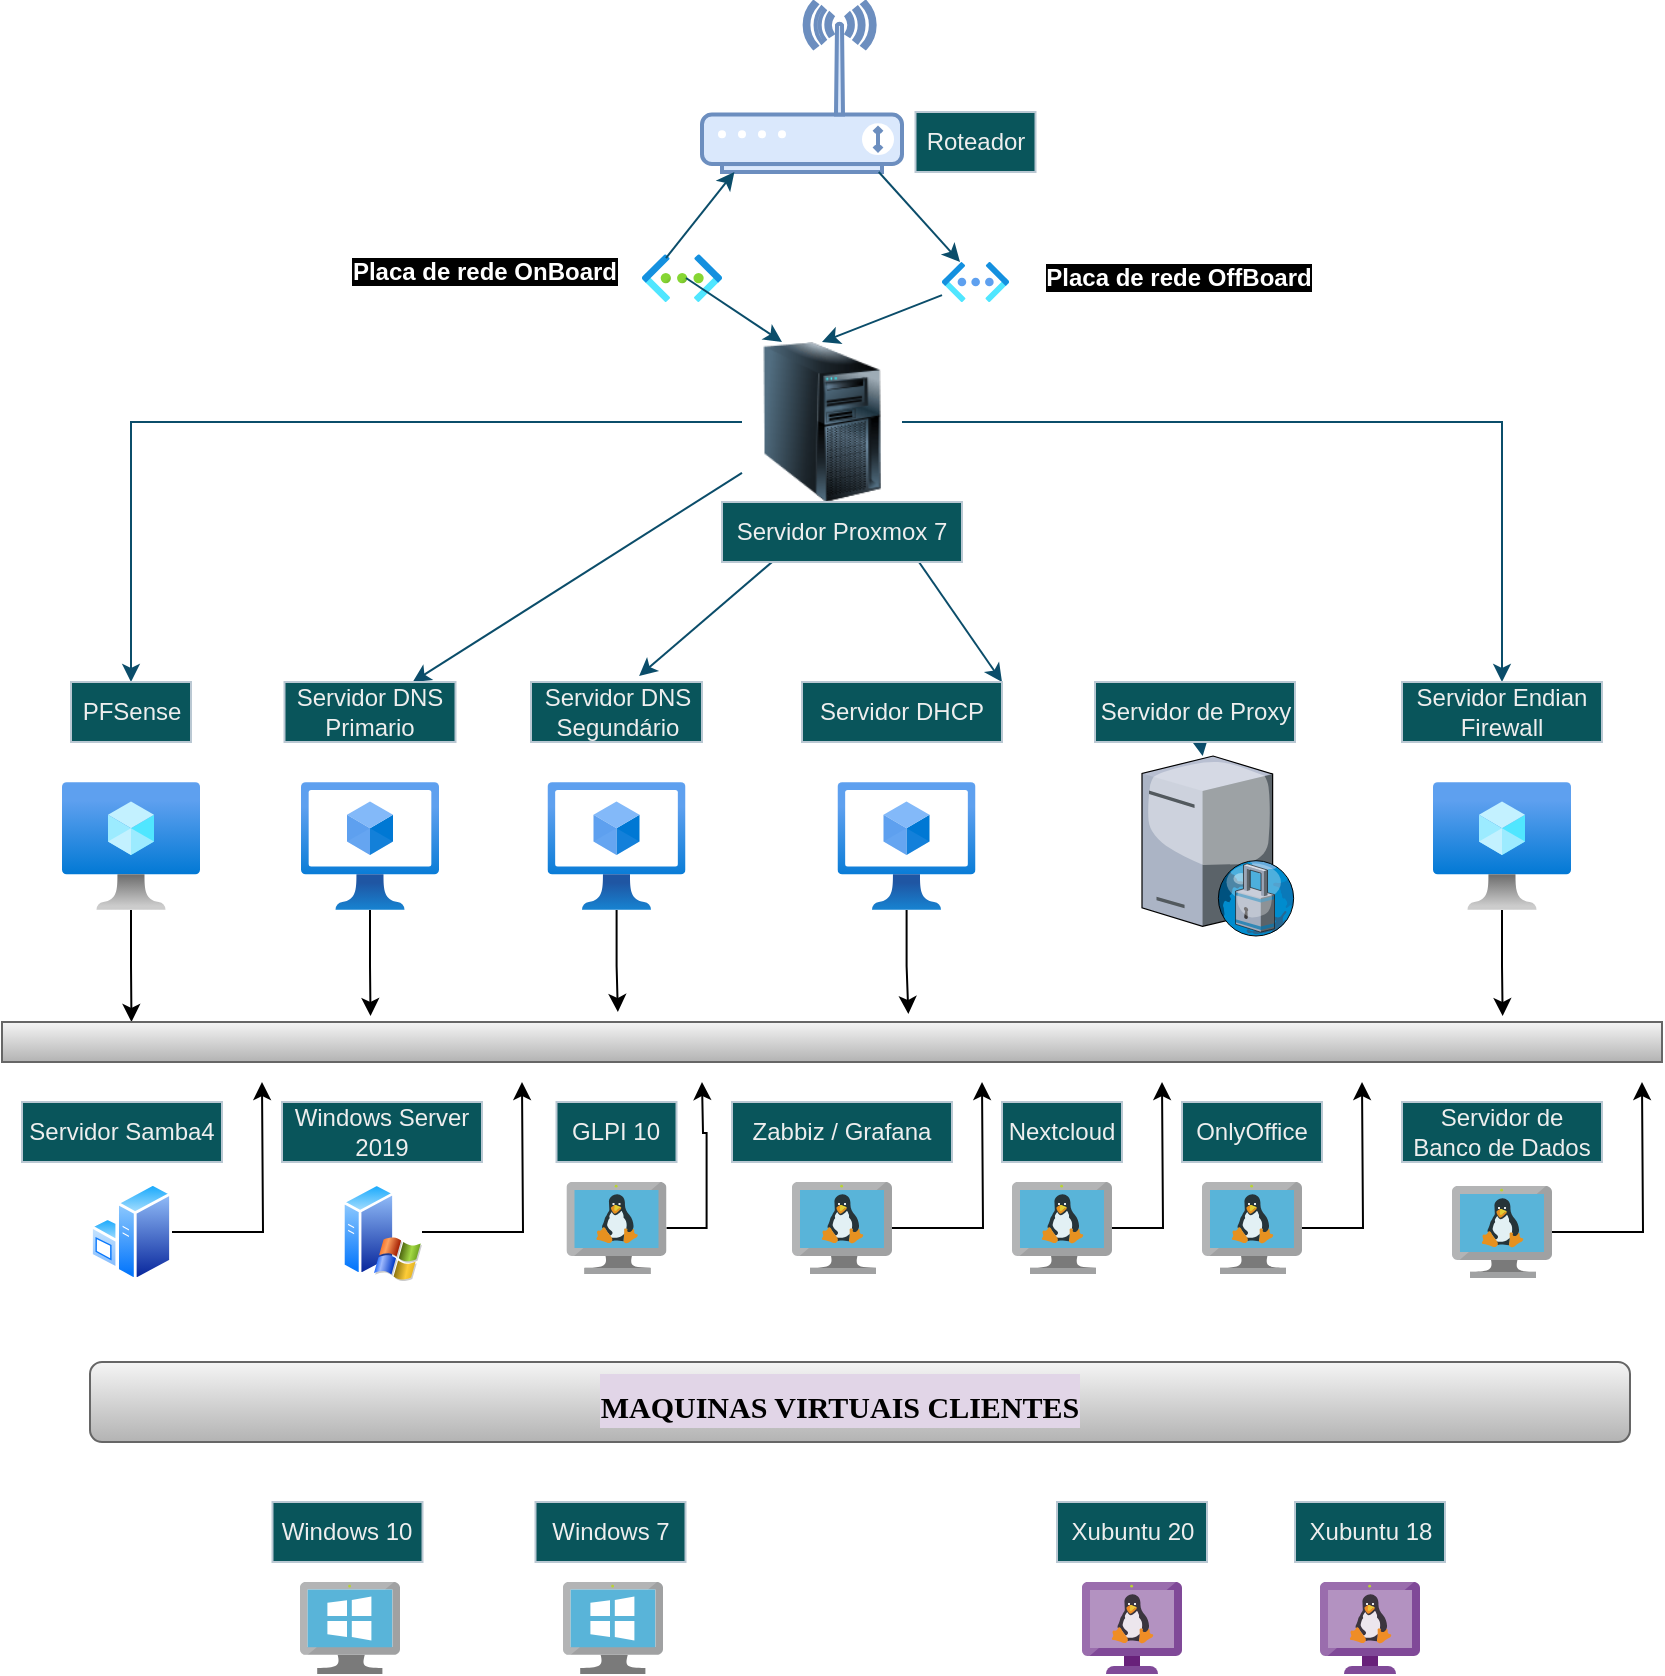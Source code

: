 <mxfile version="21.6.6" type="github">
  <diagram name="Página-1" id="z-KcZ3VixuFzE4qX6nMh">
    <mxGraphModel dx="874" dy="454" grid="0" gridSize="10" guides="1" tooltips="1" connect="1" arrows="1" fold="1" page="1" pageScale="1" pageWidth="827" pageHeight="1169" background="#ffffff" math="0" shadow="0">
      <root>
        <mxCell id="0" />
        <mxCell id="1" parent="0" />
        <mxCell id="HYDqoLFhDLZLG5UxYBqZ-31" style="edgeStyle=orthogonalEdgeStyle;rounded=0;orthogonalLoop=1;jettySize=auto;html=1;entryX=0.5;entryY=0;entryDx=0;entryDy=0;strokeColor=#0B4D6A;" parent="1" source="HYDqoLFhDLZLG5UxYBqZ-1" target="HYDqoLFhDLZLG5UxYBqZ-21" edge="1">
          <mxGeometry relative="1" as="geometry" />
        </mxCell>
        <mxCell id="HYDqoLFhDLZLG5UxYBqZ-32" style="edgeStyle=orthogonalEdgeStyle;rounded=0;orthogonalLoop=1;jettySize=auto;html=1;entryX=0.5;entryY=0;entryDx=0;entryDy=0;strokeColor=#0B4D6A;" parent="1" source="HYDqoLFhDLZLG5UxYBqZ-1" target="HYDqoLFhDLZLG5UxYBqZ-30" edge="1">
          <mxGeometry relative="1" as="geometry" />
        </mxCell>
        <mxCell id="HYDqoLFhDLZLG5UxYBqZ-33" style="edgeStyle=none;rounded=0;orthogonalLoop=1;jettySize=auto;html=1;entryX=0.75;entryY=0;entryDx=0;entryDy=0;strokeColor=#0B4D6A;" parent="1" source="HYDqoLFhDLZLG5UxYBqZ-1" edge="1" target="HYDqoLFhDLZLG5UxYBqZ-23">
          <mxGeometry relative="1" as="geometry">
            <mxPoint x="360" y="263" as="sourcePoint" />
            <mxPoint x="232.965" y="390" as="targetPoint" />
          </mxGeometry>
        </mxCell>
        <mxCell id="HYDqoLFhDLZLG5UxYBqZ-35" style="edgeStyle=none;rounded=0;orthogonalLoop=1;jettySize=auto;html=1;entryX=1;entryY=0;entryDx=0;entryDy=0;strokeColor=#0B4D6A;" parent="1" source="HYDqoLFhDLZLG5UxYBqZ-1" target="HYDqoLFhDLZLG5UxYBqZ-25" edge="1">
          <mxGeometry relative="1" as="geometry" />
        </mxCell>
        <mxCell id="HYDqoLFhDLZLG5UxYBqZ-1" value="" style="image;html=1;image=img/lib/clip_art/computers/Server_Tower_128x128.png;labelBackgroundColor=none;fillColor=#09555B;strokeColor=#BAC8D3;fontColor=#EEEEEE;" parent="1" vertex="1">
          <mxGeometry x="370" y="220" width="80" height="80" as="geometry" />
        </mxCell>
        <mxCell id="HYDqoLFhDLZLG5UxYBqZ-2" value="" style="verticalAlign=top;verticalLabelPosition=bottom;labelPosition=center;align=center;html=1;outlineConnect=0;gradientDirection=north;strokeWidth=2;shape=mxgraph.networks.wireless_modem;labelBackgroundColor=none;fillColor=#dae8fc;strokeColor=#6c8ebf;" parent="1" vertex="1">
          <mxGeometry x="350" y="50" width="100" height="85" as="geometry" />
        </mxCell>
        <mxCell id="HYDqoLFhDLZLG5UxYBqZ-3" value="Roteador" style="text;align=center;html=1;verticalAlign=middle;whiteSpace=wrap;rounded=0;labelBackgroundColor=none;fillColor=#09555B;fontColor=#EEEEEE;strokeColor=#BAC8D3;" parent="1" vertex="1">
          <mxGeometry x="456.75" y="105" width="60" height="30" as="geometry" />
        </mxCell>
        <mxCell id="HYDqoLFhDLZLG5UxYBqZ-4" value="" style="image;aspect=fixed;html=1;points=[];align=center;fontSize=12;image=img/lib/azure2/networking/Virtual_Networks.svg;labelBackgroundColor=none;fillColor=#09555B;strokeColor=#BAC8D3;fontColor=#EEEEEE;" parent="1" vertex="1">
          <mxGeometry x="320" y="176.12" width="40" height="23.88" as="geometry" />
        </mxCell>
        <mxCell id="HYDqoLFhDLZLG5UxYBqZ-8" style="edgeStyle=none;rounded=0;orthogonalLoop=1;jettySize=auto;html=1;labelBackgroundColor=none;fontColor=default;strokeColor=#0B4D6A;entryX=0.5;entryY=0;entryDx=0;entryDy=0;" parent="1" source="HYDqoLFhDLZLG5UxYBqZ-5" target="HYDqoLFhDLZLG5UxYBqZ-1" edge="1">
          <mxGeometry relative="1" as="geometry" />
        </mxCell>
        <mxCell id="HYDqoLFhDLZLG5UxYBqZ-5" value="" style="image;aspect=fixed;html=1;points=[];align=center;fontSize=12;image=img/lib/azure2/networking/Virtual_Networks_Classic.svg;labelBackgroundColor=none;fillColor=#09555B;strokeColor=#BAC8D3;fontColor=#EEEEEE;" parent="1" vertex="1">
          <mxGeometry x="470" y="180" width="33.5" height="20" as="geometry" />
        </mxCell>
        <mxCell id="HYDqoLFhDLZLG5UxYBqZ-7" value="" style="orthogonalLoop=1;jettySize=auto;html=1;rounded=0;entryX=0.269;entryY=0;entryDx=0;entryDy=0;entryPerimeter=0;labelBackgroundColor=none;fontColor=default;strokeColor=#0B4D6A;" parent="1" source="HYDqoLFhDLZLG5UxYBqZ-2" target="HYDqoLFhDLZLG5UxYBqZ-5" edge="1">
          <mxGeometry width="80" relative="1" as="geometry">
            <mxPoint x="410" y="210" as="sourcePoint" />
            <mxPoint x="490" y="210" as="targetPoint" />
          </mxGeometry>
        </mxCell>
        <mxCell id="HYDqoLFhDLZLG5UxYBqZ-9" value="" style="edgeStyle=none;orthogonalLoop=1;jettySize=auto;html=1;rounded=0;strokeColor=#0B4D6A;exitX=0.3;exitY=0.079;exitDx=0;exitDy=0;exitPerimeter=0;labelBackgroundColor=none;fontColor=default;" parent="1" source="HYDqoLFhDLZLG5UxYBqZ-4" target="HYDqoLFhDLZLG5UxYBqZ-2" edge="1">
          <mxGeometry width="80" relative="1" as="geometry">
            <mxPoint x="410" y="210" as="sourcePoint" />
            <mxPoint x="490" y="210" as="targetPoint" />
            <Array as="points" />
          </mxGeometry>
        </mxCell>
        <mxCell id="HYDqoLFhDLZLG5UxYBqZ-10" value="" style="edgeStyle=none;orthogonalLoop=1;jettySize=auto;html=1;rounded=0;strokeColor=#0B4D6A;exitX=0.3;exitY=0.079;exitDx=0;exitDy=0;exitPerimeter=0;labelBackgroundColor=none;fontColor=default;" parent="1" edge="1">
          <mxGeometry width="80" relative="1" as="geometry">
            <mxPoint x="342" y="188" as="sourcePoint" />
            <mxPoint x="390" y="220" as="targetPoint" />
            <Array as="points">
              <mxPoint x="390" y="220" />
            </Array>
          </mxGeometry>
        </mxCell>
        <mxCell id="HYDqoLFhDLZLG5UxYBqZ-36" style="edgeStyle=none;rounded=0;orthogonalLoop=1;jettySize=auto;html=1;exitX=0.5;exitY=0;exitDx=0;exitDy=0;entryX=0.632;entryY=-0.1;entryDx=0;entryDy=0;entryPerimeter=0;strokeColor=#0B4D6A;" parent="1" source="HYDqoLFhDLZLG5UxYBqZ-11" target="HYDqoLFhDLZLG5UxYBqZ-28" edge="1">
          <mxGeometry relative="1" as="geometry" />
        </mxCell>
        <mxCell id="HYDqoLFhDLZLG5UxYBqZ-11" value="Servidor Proxmox 7" style="text;align=center;html=1;verticalAlign=middle;whiteSpace=wrap;rounded=0;labelBackgroundColor=none;fillColor=#09555B;fontColor=#EEEEEE;strokeColor=#BAC8D3;" parent="1" vertex="1">
          <mxGeometry x="360" y="300" width="120" height="30" as="geometry" />
        </mxCell>
        <mxCell id="HYDqoLFhDLZLG5UxYBqZ-18" value="&lt;font style=&quot;background-color: rgb(0, 0, 0);&quot; color=&quot;#ffffff&quot;&gt;&lt;b&gt;Placa de rede OffBoard &lt;/b&gt;&lt;/font&gt;" style="text;strokeColor=none;align=center;fillColor=none;html=1;verticalAlign=middle;whiteSpace=wrap;rounded=0;fontColor=#EEEEEE;labelBackgroundColor=none;" parent="1" vertex="1">
          <mxGeometry x="516.75" y="173.06" width="143.25" height="30" as="geometry" />
        </mxCell>
        <mxCell id="HYDqoLFhDLZLG5UxYBqZ-19" value="&lt;font style=&quot;background-color: rgb(0, 0, 0);&quot; color=&quot;#ffffff&quot;&gt;&lt;b&gt;Placa de rede OnBoard &lt;/b&gt;&lt;/font&gt;" style="text;strokeColor=none;align=center;fillColor=none;html=1;verticalAlign=middle;whiteSpace=wrap;rounded=0;fontColor=#EEEEEE;labelBackgroundColor=none;" parent="1" vertex="1">
          <mxGeometry x="170" y="170" width="143.25" height="30" as="geometry" />
        </mxCell>
        <mxCell id="HYDqoLFhDLZLG5UxYBqZ-21" value="PFSense" style="text;align=center;html=1;verticalAlign=middle;whiteSpace=wrap;rounded=0;labelBackgroundColor=none;fillColor=#09555B;fontColor=#EEEEEE;strokeColor=#BAC8D3;" parent="1" vertex="1">
          <mxGeometry x="34.5" y="390" width="60" height="30" as="geometry" />
        </mxCell>
        <mxCell id="G6mCN-pESI46hSEwsqY2-21" style="edgeStyle=orthogonalEdgeStyle;rounded=0;orthogonalLoop=1;jettySize=auto;html=1;entryX=0.222;entryY=-0.15;entryDx=0;entryDy=0;entryPerimeter=0;" edge="1" parent="1" source="HYDqoLFhDLZLG5UxYBqZ-22" target="G6mCN-pESI46hSEwsqY2-1">
          <mxGeometry relative="1" as="geometry" />
        </mxCell>
        <mxCell id="HYDqoLFhDLZLG5UxYBqZ-22" value="" style="image;aspect=fixed;html=1;points=[];align=center;fontSize=12;image=img/lib/azure2/compute/Virtual_Machines_Classic.svg;strokeColor=#BAC8D3;fontColor=#EEEEEE;fillColor=#09555B;" parent="1" vertex="1">
          <mxGeometry x="149.5" y="440" width="69" height="64" as="geometry" />
        </mxCell>
        <mxCell id="HYDqoLFhDLZLG5UxYBqZ-23" value="Servidor DNS Primario" style="text;align=center;html=1;verticalAlign=middle;whiteSpace=wrap;rounded=0;labelBackgroundColor=none;fillColor=#09555B;fontColor=#EEEEEE;strokeColor=#BAC8D3;" parent="1" vertex="1">
          <mxGeometry x="141.25" y="390" width="85.5" height="30" as="geometry" />
        </mxCell>
        <mxCell id="G6mCN-pESI46hSEwsqY2-23" style="edgeStyle=orthogonalEdgeStyle;rounded=0;orthogonalLoop=1;jettySize=auto;html=1;entryX=0.546;entryY=-0.2;entryDx=0;entryDy=0;entryPerimeter=0;" edge="1" parent="1" source="HYDqoLFhDLZLG5UxYBqZ-24" target="G6mCN-pESI46hSEwsqY2-1">
          <mxGeometry relative="1" as="geometry" />
        </mxCell>
        <mxCell id="HYDqoLFhDLZLG5UxYBqZ-24" value="" style="image;aspect=fixed;html=1;points=[];align=center;fontSize=12;image=img/lib/azure2/compute/Virtual_Machines_Classic.svg;strokeColor=#BAC8D3;fontColor=#EEEEEE;fillColor=#09555B;" parent="1" vertex="1">
          <mxGeometry x="417.75" y="440" width="69" height="64" as="geometry" />
        </mxCell>
        <mxCell id="HYDqoLFhDLZLG5UxYBqZ-25" value="Servidor DHCP" style="text;align=center;html=1;verticalAlign=middle;whiteSpace=wrap;rounded=0;labelBackgroundColor=none;fillColor=#09555B;fontColor=#EEEEEE;strokeColor=#BAC8D3;" parent="1" vertex="1">
          <mxGeometry x="400" y="390" width="100" height="30" as="geometry" />
        </mxCell>
        <mxCell id="G6mCN-pESI46hSEwsqY2-22" style="edgeStyle=orthogonalEdgeStyle;rounded=0;orthogonalLoop=1;jettySize=auto;html=1;entryX=0.371;entryY=-0.25;entryDx=0;entryDy=0;entryPerimeter=0;" edge="1" parent="1" source="HYDqoLFhDLZLG5UxYBqZ-26" target="G6mCN-pESI46hSEwsqY2-1">
          <mxGeometry relative="1" as="geometry" />
        </mxCell>
        <mxCell id="HYDqoLFhDLZLG5UxYBqZ-26" value="" style="image;aspect=fixed;html=1;points=[];align=center;fontSize=12;image=img/lib/azure2/compute/Virtual_Machines_Classic.svg;strokeColor=#BAC8D3;fontColor=#EEEEEE;fillColor=#09555B;" parent="1" vertex="1">
          <mxGeometry x="272.75" y="440" width="69" height="64" as="geometry" />
        </mxCell>
        <mxCell id="HYDqoLFhDLZLG5UxYBqZ-28" value="Servidor DNS Segundário" style="text;align=center;html=1;verticalAlign=middle;whiteSpace=wrap;rounded=0;labelBackgroundColor=none;fillColor=#09555B;fontColor=#EEEEEE;strokeColor=#BAC8D3;" parent="1" vertex="1">
          <mxGeometry x="264.5" y="390" width="85.5" height="30" as="geometry" />
        </mxCell>
        <mxCell id="G6mCN-pESI46hSEwsqY2-24" style="edgeStyle=orthogonalEdgeStyle;rounded=0;orthogonalLoop=1;jettySize=auto;html=1;entryX=0.904;entryY=-0.15;entryDx=0;entryDy=0;entryPerimeter=0;" edge="1" parent="1" source="HYDqoLFhDLZLG5UxYBqZ-29" target="G6mCN-pESI46hSEwsqY2-1">
          <mxGeometry relative="1" as="geometry" />
        </mxCell>
        <mxCell id="HYDqoLFhDLZLG5UxYBqZ-29" value="" style="image;aspect=fixed;html=1;points=[];align=center;fontSize=12;image=img/lib/azure2/compute/Virtual_Machine.svg;strokeColor=#BAC8D3;fontColor=#EEEEEE;fillColor=#09555B;" parent="1" vertex="1">
          <mxGeometry x="715.5" y="440" width="69" height="64" as="geometry" />
        </mxCell>
        <mxCell id="HYDqoLFhDLZLG5UxYBqZ-30" value="Servidor Endian Firewall" style="text;align=center;html=1;verticalAlign=middle;whiteSpace=wrap;rounded=0;labelBackgroundColor=none;fillColor=#09555B;fontColor=#EEEEEE;strokeColor=#BAC8D3;" parent="1" vertex="1">
          <mxGeometry x="700" y="390" width="100" height="30" as="geometry" />
        </mxCell>
        <mxCell id="G6mCN-pESI46hSEwsqY2-20" style="edgeStyle=orthogonalEdgeStyle;rounded=0;orthogonalLoop=1;jettySize=auto;html=1;entryX=0.078;entryY=0;entryDx=0;entryDy=0;entryPerimeter=0;" edge="1" parent="1" source="HYDqoLFhDLZLG5UxYBqZ-37" target="G6mCN-pESI46hSEwsqY2-1">
          <mxGeometry relative="1" as="geometry" />
        </mxCell>
        <mxCell id="HYDqoLFhDLZLG5UxYBqZ-37" value="" style="image;aspect=fixed;html=1;points=[];align=center;fontSize=12;image=img/lib/azure2/compute/Virtual_Machine.svg;strokeColor=#BAC8D3;fontColor=#EEEEEE;fillColor=#09555B;" parent="1" vertex="1">
          <mxGeometry x="30" y="440" width="69" height="64" as="geometry" />
        </mxCell>
        <mxCell id="HYDqoLFhDLZLG5UxYBqZ-38" value="" style="verticalLabelPosition=bottom;sketch=0;aspect=fixed;html=1;verticalAlign=top;strokeColor=none;align=center;outlineConnect=0;shape=mxgraph.citrix.proxy_server;fontColor=#EEEEEE;fillColor=#09555B;" parent="1" vertex="1">
          <mxGeometry x="570" y="427" width="76.5" height="90" as="geometry" />
        </mxCell>
        <mxCell id="HYDqoLFhDLZLG5UxYBqZ-40" style="edgeStyle=none;rounded=0;orthogonalLoop=1;jettySize=auto;html=1;strokeColor=#0B4D6A;" parent="1" source="HYDqoLFhDLZLG5UxYBqZ-39" target="HYDqoLFhDLZLG5UxYBqZ-38" edge="1">
          <mxGeometry relative="1" as="geometry" />
        </mxCell>
        <mxCell id="HYDqoLFhDLZLG5UxYBqZ-39" value="Servidor de Proxy" style="text;align=center;html=1;verticalAlign=middle;whiteSpace=wrap;rounded=0;labelBackgroundColor=none;fillColor=#09555B;fontColor=#EEEEEE;strokeColor=#BAC8D3;" parent="1" vertex="1">
          <mxGeometry x="546.5" y="390" width="100" height="30" as="geometry" />
        </mxCell>
        <mxCell id="G6mCN-pESI46hSEwsqY2-1" value="" style="rounded=0;whiteSpace=wrap;html=1;fillColor=#f5f5f5;strokeColor=#666666;gradientColor=#b3b3b3;" vertex="1" parent="1">
          <mxGeometry y="560" width="830" height="20" as="geometry" />
        </mxCell>
        <mxCell id="G6mCN-pESI46hSEwsqY2-26" style="edgeStyle=orthogonalEdgeStyle;rounded=0;orthogonalLoop=1;jettySize=auto;html=1;" edge="1" parent="1" source="G6mCN-pESI46hSEwsqY2-3">
          <mxGeometry relative="1" as="geometry">
            <mxPoint x="260" y="590" as="targetPoint" />
          </mxGeometry>
        </mxCell>
        <mxCell id="G6mCN-pESI46hSEwsqY2-3" value="" style="image;aspect=fixed;perimeter=ellipsePerimeter;html=1;align=center;shadow=0;dashed=0;spacingTop=3;image=img/lib/active_directory/windows_server_2.svg;" vertex="1" parent="1">
          <mxGeometry x="170" y="640" width="40" height="50" as="geometry" />
        </mxCell>
        <mxCell id="G6mCN-pESI46hSEwsqY2-25" style="edgeStyle=orthogonalEdgeStyle;rounded=0;orthogonalLoop=1;jettySize=auto;html=1;" edge="1" parent="1" source="G6mCN-pESI46hSEwsqY2-5">
          <mxGeometry relative="1" as="geometry">
            <mxPoint x="130" y="590" as="targetPoint" />
          </mxGeometry>
        </mxCell>
        <mxCell id="G6mCN-pESI46hSEwsqY2-5" value="" style="image;aspect=fixed;perimeter=ellipsePerimeter;html=1;align=center;shadow=0;dashed=0;spacingTop=3;image=img/lib/active_directory/windows_server.svg;" vertex="1" parent="1">
          <mxGeometry x="44" y="640" width="41" height="50" as="geometry" />
        </mxCell>
        <mxCell id="G6mCN-pESI46hSEwsqY2-6" value="Servidor Samba4" style="text;align=center;html=1;verticalAlign=middle;whiteSpace=wrap;rounded=0;labelBackgroundColor=none;fillColor=#09555B;fontColor=#EEEEEE;strokeColor=#BAC8D3;" vertex="1" parent="1">
          <mxGeometry x="10" y="600" width="100" height="30" as="geometry" />
        </mxCell>
        <mxCell id="G6mCN-pESI46hSEwsqY2-8" value="Windows Server 2019" style="text;align=center;html=1;verticalAlign=middle;whiteSpace=wrap;rounded=0;labelBackgroundColor=none;fillColor=#09555B;fontColor=#EEEEEE;strokeColor=#BAC8D3;" vertex="1" parent="1">
          <mxGeometry x="140" y="600" width="100" height="30" as="geometry" />
        </mxCell>
        <mxCell id="G6mCN-pESI46hSEwsqY2-30" style="edgeStyle=orthogonalEdgeStyle;rounded=0;orthogonalLoop=1;jettySize=auto;html=1;" edge="1" parent="1" source="G6mCN-pESI46hSEwsqY2-9">
          <mxGeometry relative="1" as="geometry">
            <mxPoint x="350" y="590" as="targetPoint" />
          </mxGeometry>
        </mxCell>
        <mxCell id="G6mCN-pESI46hSEwsqY2-9" value="" style="image;sketch=0;aspect=fixed;html=1;points=[];align=center;fontSize=12;image=img/lib/mscae/VM_Linux.svg;" vertex="1" parent="1">
          <mxGeometry x="282.25" y="640" width="50" height="46" as="geometry" />
        </mxCell>
        <mxCell id="G6mCN-pESI46hSEwsqY2-11" value="GLPI 10" style="text;align=center;html=1;verticalAlign=middle;whiteSpace=wrap;rounded=0;labelBackgroundColor=none;fillColor=#09555B;fontColor=#EEEEEE;strokeColor=#BAC8D3;" vertex="1" parent="1">
          <mxGeometry x="277.25" y="600" width="60" height="30" as="geometry" />
        </mxCell>
        <mxCell id="G6mCN-pESI46hSEwsqY2-28" style="edgeStyle=orthogonalEdgeStyle;rounded=0;orthogonalLoop=1;jettySize=auto;html=1;" edge="1" parent="1" source="G6mCN-pESI46hSEwsqY2-12">
          <mxGeometry relative="1" as="geometry">
            <mxPoint x="490" y="590" as="targetPoint" />
          </mxGeometry>
        </mxCell>
        <mxCell id="G6mCN-pESI46hSEwsqY2-12" value="" style="image;sketch=0;aspect=fixed;html=1;points=[];align=center;fontSize=12;image=img/lib/mscae/VM_Linux.svg;" vertex="1" parent="1">
          <mxGeometry x="395" y="640" width="50" height="46" as="geometry" />
        </mxCell>
        <mxCell id="G6mCN-pESI46hSEwsqY2-13" value="Zabbiz / Grafana" style="text;align=center;html=1;verticalAlign=middle;whiteSpace=wrap;rounded=0;labelBackgroundColor=none;fillColor=#09555B;fontColor=#EEEEEE;strokeColor=#BAC8D3;" vertex="1" parent="1">
          <mxGeometry x="365" y="600" width="110" height="30" as="geometry" />
        </mxCell>
        <mxCell id="G6mCN-pESI46hSEwsqY2-29" style="edgeStyle=orthogonalEdgeStyle;rounded=0;orthogonalLoop=1;jettySize=auto;html=1;" edge="1" parent="1" source="G6mCN-pESI46hSEwsqY2-14">
          <mxGeometry relative="1" as="geometry">
            <mxPoint x="580" y="590" as="targetPoint" />
          </mxGeometry>
        </mxCell>
        <mxCell id="G6mCN-pESI46hSEwsqY2-14" value="" style="image;sketch=0;aspect=fixed;html=1;points=[];align=center;fontSize=12;image=img/lib/mscae/VM_Linux.svg;" vertex="1" parent="1">
          <mxGeometry x="505" y="640" width="50" height="46" as="geometry" />
        </mxCell>
        <mxCell id="G6mCN-pESI46hSEwsqY2-15" value="Nextcloud" style="text;align=center;html=1;verticalAlign=middle;whiteSpace=wrap;rounded=0;labelBackgroundColor=none;fillColor=#09555B;fontColor=#EEEEEE;strokeColor=#BAC8D3;" vertex="1" parent="1">
          <mxGeometry x="500" y="600" width="60" height="30" as="geometry" />
        </mxCell>
        <mxCell id="G6mCN-pESI46hSEwsqY2-31" style="edgeStyle=orthogonalEdgeStyle;rounded=0;orthogonalLoop=1;jettySize=auto;html=1;" edge="1" parent="1" source="G6mCN-pESI46hSEwsqY2-16">
          <mxGeometry relative="1" as="geometry">
            <mxPoint x="680" y="590" as="targetPoint" />
          </mxGeometry>
        </mxCell>
        <mxCell id="G6mCN-pESI46hSEwsqY2-16" value="" style="image;sketch=0;aspect=fixed;html=1;points=[];align=center;fontSize=12;image=img/lib/mscae/VM_Linux.svg;" vertex="1" parent="1">
          <mxGeometry x="600" y="640" width="50" height="46" as="geometry" />
        </mxCell>
        <mxCell id="G6mCN-pESI46hSEwsqY2-17" value="OnlyOffice" style="text;align=center;html=1;verticalAlign=middle;whiteSpace=wrap;rounded=0;labelBackgroundColor=none;fillColor=#09555B;fontColor=#EEEEEE;strokeColor=#BAC8D3;" vertex="1" parent="1">
          <mxGeometry x="590" y="600" width="70" height="30" as="geometry" />
        </mxCell>
        <mxCell id="G6mCN-pESI46hSEwsqY2-32" style="edgeStyle=orthogonalEdgeStyle;rounded=0;orthogonalLoop=1;jettySize=auto;html=1;" edge="1" parent="1" source="G6mCN-pESI46hSEwsqY2-18">
          <mxGeometry relative="1" as="geometry">
            <mxPoint x="820" y="590" as="targetPoint" />
          </mxGeometry>
        </mxCell>
        <mxCell id="G6mCN-pESI46hSEwsqY2-18" value="" style="image;sketch=0;aspect=fixed;html=1;points=[];align=center;fontSize=12;image=img/lib/mscae/VM_Linux.svg;" vertex="1" parent="1">
          <mxGeometry x="725" y="642" width="50" height="46" as="geometry" />
        </mxCell>
        <mxCell id="G6mCN-pESI46hSEwsqY2-19" value="Servidor de Banco de Dados" style="text;align=center;html=1;verticalAlign=middle;whiteSpace=wrap;rounded=0;labelBackgroundColor=none;fillColor=#09555B;fontColor=#EEEEEE;strokeColor=#BAC8D3;" vertex="1" parent="1">
          <mxGeometry x="700" y="600" width="100" height="30" as="geometry" />
        </mxCell>
        <mxCell id="G6mCN-pESI46hSEwsqY2-33" value="" style="rounded=1;whiteSpace=wrap;html=1;fillColor=#f5f5f5;strokeColor=#666666;gradientColor=#b3b3b3;" vertex="1" parent="1">
          <mxGeometry x="44" y="730" width="770" height="40" as="geometry" />
        </mxCell>
        <mxCell id="G6mCN-pESI46hSEwsqY2-34" value="&lt;h1&gt;&lt;b style=&quot;background-color: rgb(225, 213, 231);&quot;&gt;&lt;font face=&quot;Verdana&quot; style=&quot;font-size: 15px;&quot;&gt;MAQUINAS VIRTUAIS CLIENTES&lt;/font&gt;&lt;/b&gt;&lt;/h1&gt;" style="text;strokeColor=none;align=center;fillColor=none;html=1;verticalAlign=middle;whiteSpace=wrap;rounded=0;" vertex="1" parent="1">
          <mxGeometry x="244" y="735" width="350" height="30" as="geometry" />
        </mxCell>
        <mxCell id="G6mCN-pESI46hSEwsqY2-35" value="" style="image;sketch=0;aspect=fixed;html=1;points=[];align=center;fontSize=12;image=img/lib/mscae/VirtualMachineWindows.svg;rounded=0;fontFamily=Helvetica;fontColor=default;fillColor=none;gradientColor=none;" vertex="1" parent="1">
          <mxGeometry x="149" y="840" width="50" height="46" as="geometry" />
        </mxCell>
        <mxCell id="G6mCN-pESI46hSEwsqY2-36" value="Windows 10" style="text;align=center;html=1;verticalAlign=middle;whiteSpace=wrap;rounded=0;labelBackgroundColor=none;fillColor=#09555B;fontColor=#EEEEEE;strokeColor=#BAC8D3;" vertex="1" parent="1">
          <mxGeometry x="135.25" y="800" width="75" height="30" as="geometry" />
        </mxCell>
        <mxCell id="G6mCN-pESI46hSEwsqY2-37" value="" style="image;sketch=0;aspect=fixed;html=1;points=[];align=center;fontSize=12;image=img/lib/mscae/VirtualMachineWindows.svg;rounded=0;fontFamily=Helvetica;fontColor=default;fillColor=none;gradientColor=none;" vertex="1" parent="1">
          <mxGeometry x="280.5" y="840" width="50" height="46" as="geometry" />
        </mxCell>
        <mxCell id="G6mCN-pESI46hSEwsqY2-38" value="Windows 7" style="text;align=center;html=1;verticalAlign=middle;whiteSpace=wrap;rounded=0;labelBackgroundColor=none;fillColor=#09555B;fontColor=#EEEEEE;strokeColor=#BAC8D3;" vertex="1" parent="1">
          <mxGeometry x="266.75" y="800" width="75" height="30" as="geometry" />
        </mxCell>
        <mxCell id="G6mCN-pESI46hSEwsqY2-39" value="" style="image;sketch=0;aspect=fixed;html=1;points=[];align=center;fontSize=12;image=img/lib/mscae/VM_Linux_Non_Azure.svg;rounded=0;fontFamily=Helvetica;fontColor=default;fillColor=none;gradientColor=none;" vertex="1" parent="1">
          <mxGeometry x="540" y="840" width="50" height="46" as="geometry" />
        </mxCell>
        <mxCell id="G6mCN-pESI46hSEwsqY2-40" value="Xubuntu 20" style="text;align=center;html=1;verticalAlign=middle;whiteSpace=wrap;rounded=0;labelBackgroundColor=none;fillColor=#09555B;fontColor=#EEEEEE;strokeColor=#BAC8D3;" vertex="1" parent="1">
          <mxGeometry x="527.5" y="800" width="75" height="30" as="geometry" />
        </mxCell>
        <mxCell id="G6mCN-pESI46hSEwsqY2-41" value="" style="image;sketch=0;aspect=fixed;html=1;points=[];align=center;fontSize=12;image=img/lib/mscae/VM_Linux_Non_Azure.svg;rounded=0;fontFamily=Helvetica;fontColor=default;fillColor=none;gradientColor=none;" vertex="1" parent="1">
          <mxGeometry x="659" y="840" width="50" height="46" as="geometry" />
        </mxCell>
        <mxCell id="G6mCN-pESI46hSEwsqY2-42" value="Xubuntu 18" style="text;align=center;html=1;verticalAlign=middle;whiteSpace=wrap;rounded=0;labelBackgroundColor=none;fillColor=#09555B;fontColor=#EEEEEE;strokeColor=#BAC8D3;" vertex="1" parent="1">
          <mxGeometry x="646.5" y="800" width="75" height="30" as="geometry" />
        </mxCell>
      </root>
    </mxGraphModel>
  </diagram>
</mxfile>
